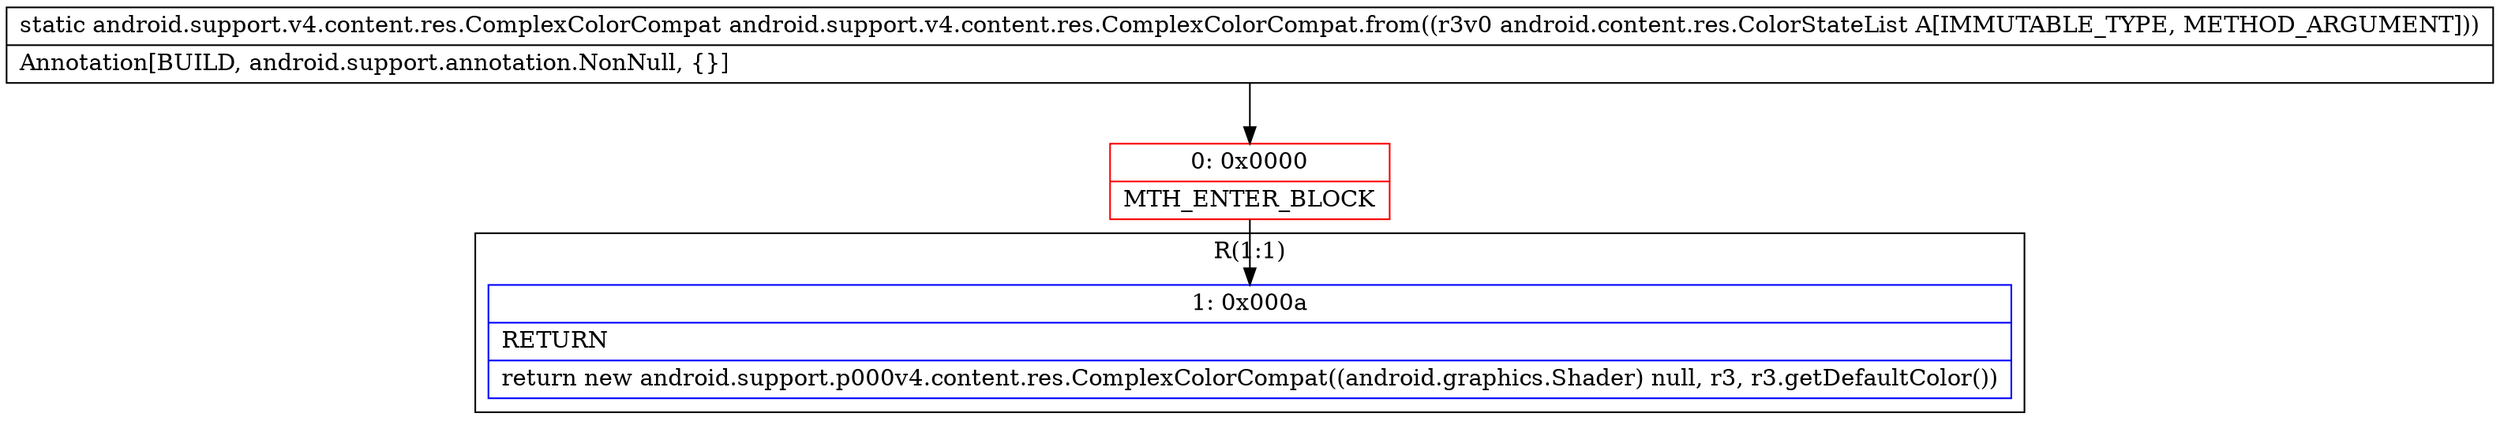 digraph "CFG forandroid.support.v4.content.res.ComplexColorCompat.from(Landroid\/content\/res\/ColorStateList;)Landroid\/support\/v4\/content\/res\/ComplexColorCompat;" {
subgraph cluster_Region_1004938903 {
label = "R(1:1)";
node [shape=record,color=blue];
Node_1 [shape=record,label="{1\:\ 0x000a|RETURN\l|return new android.support.p000v4.content.res.ComplexColorCompat((android.graphics.Shader) null, r3, r3.getDefaultColor())\l}"];
}
Node_0 [shape=record,color=red,label="{0\:\ 0x0000|MTH_ENTER_BLOCK\l}"];
MethodNode[shape=record,label="{static android.support.v4.content.res.ComplexColorCompat android.support.v4.content.res.ComplexColorCompat.from((r3v0 android.content.res.ColorStateList A[IMMUTABLE_TYPE, METHOD_ARGUMENT]))  | Annotation[BUILD, android.support.annotation.NonNull, \{\}]\l}"];
MethodNode -> Node_0;
Node_0 -> Node_1;
}


